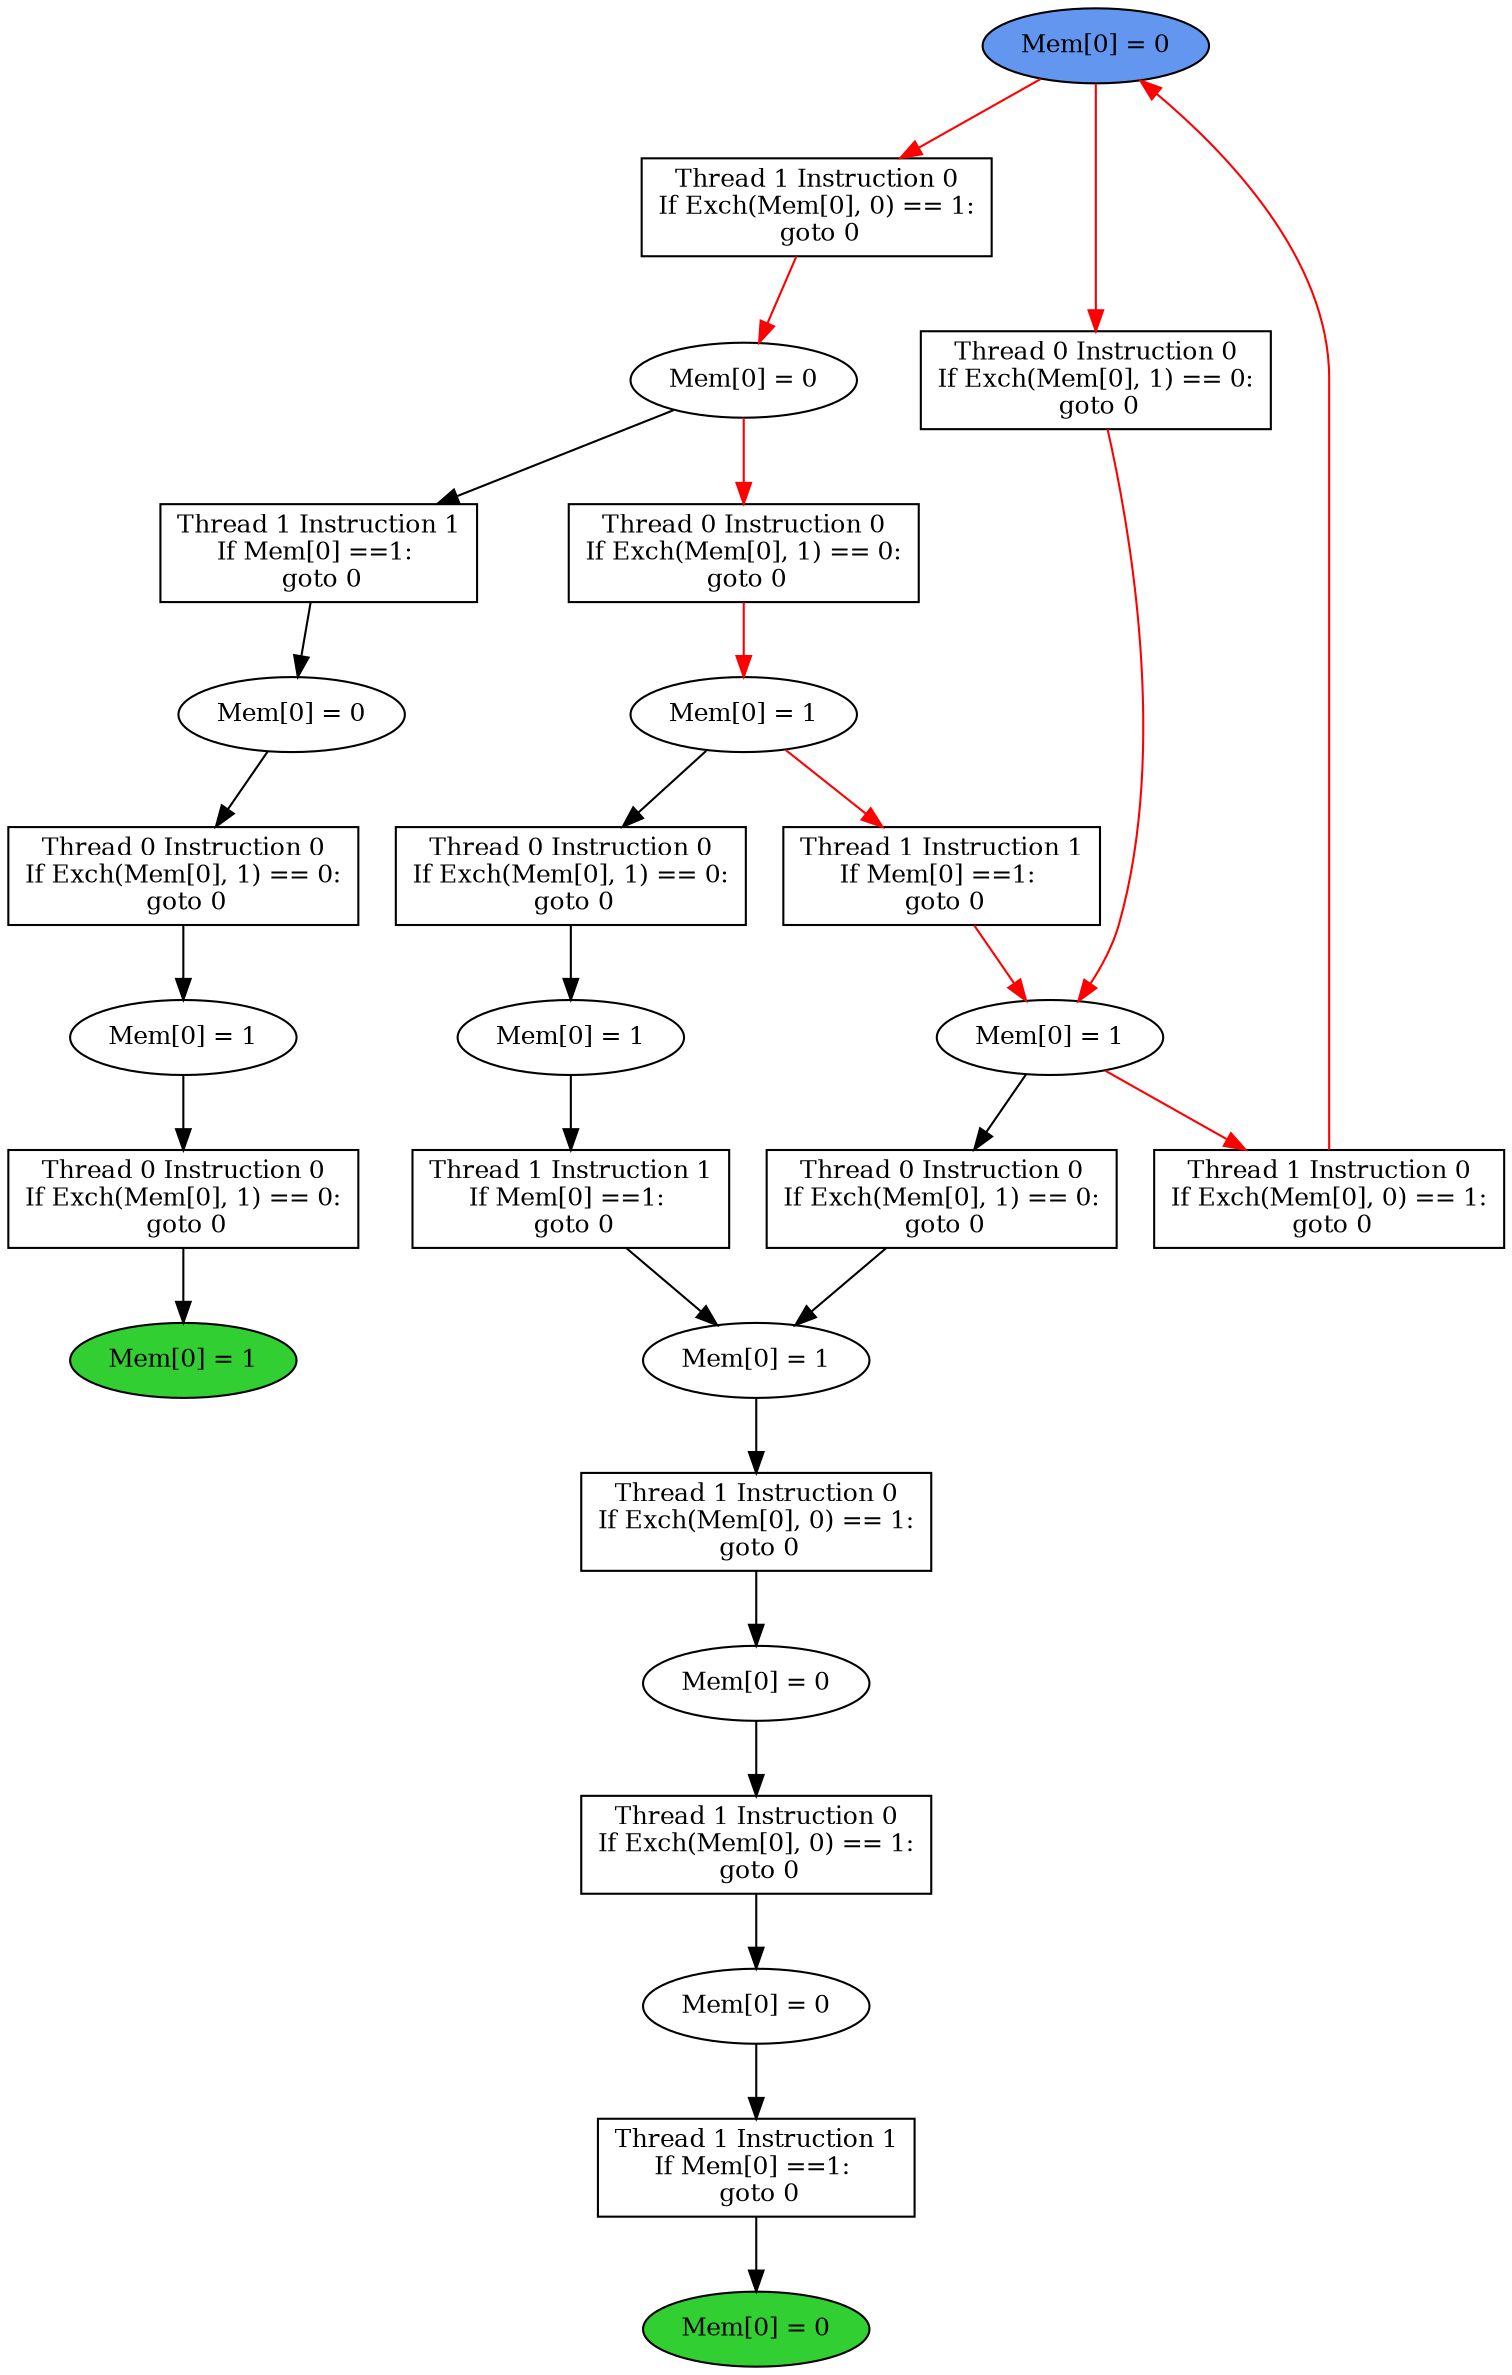 digraph "graph" {
graph [fontsize=12]
node [fontsize=12]
edge [fontsize=12]
rankdir=TB;
"N20" -> "N19" [uuid = "<A0, END0>", color = "#000000", fontcolor = "#ffffff", style = "solid", label = "", dir = "forward", weight = "1"]
"N31" -> "N30" [uuid = "<A1, S8>", color = "#ff0000", fontcolor = "#ffffff", style = "solid", label = "", dir = "forward", weight = "1"]
"N16" -> "N14" [uuid = "<A2, S7>", color = "#000000", fontcolor = "#ffffff", style = "solid", label = "", dir = "forward", weight = "1"]
"N29" -> "N27" [uuid = "<A3, S1>", color = "#ff0000", fontcolor = "#ffffff", style = "solid", label = "", dir = "forward", weight = "1"]
"N24" -> "N23" [uuid = "<A4, S0>", color = "#000000", fontcolor = "#ffffff", style = "solid", label = "", dir = "forward", weight = "1"]
"N28" -> "N27" [uuid = "<A5, S1>", color = "#ff0000", fontcolor = "#ffffff", style = "solid", label = "", dir = "forward", weight = "1"]
"N15" -> "N14" [uuid = "<A6, S7>", color = "#000000", fontcolor = "#ffffff", style = "solid", label = "", dir = "forward", weight = "1"]
"N22" -> "N21" [uuid = "<A7, S6>", color = "#000000", fontcolor = "#ffffff", style = "solid", label = "", dir = "forward", weight = "1"]
"N18" -> "N17" [uuid = "<A8, S5>", color = "#000000", fontcolor = "#ffffff", style = "solid", label = "", dir = "forward", weight = "1"]
"N13" -> "N12" [uuid = "<A9, S4>", color = "#000000", fontcolor = "#ffffff", style = "solid", label = "", dir = "forward", weight = "1"]
"N11" -> "N10" [uuid = "<A10, S3>", color = "#000000", fontcolor = "#ffffff", style = "solid", label = "", dir = "forward", weight = "1"]
"N33" -> "N32" [uuid = "<A11, S2>", color = "#ff0000", fontcolor = "#ffffff", style = "solid", label = "", dir = "forward", weight = "1"]
"N36" -> "N26" [uuid = "<A12, START$0>", color = "#ff0000", fontcolor = "#ffffff", style = "solid", label = "", dir = "back", weight = "1"]
"N9" -> "N8" [uuid = "<A13, END1>", color = "#000000", fontcolor = "#ffffff", style = "solid", label = "", dir = "forward", weight = "1"]
"N21" -> "N20" [uuid = "<A0, S6>", color = "#000000", fontcolor = "#ffffff", style = "solid", label = "", dir = "forward", weight = "1"]
"N32" -> "N31" [uuid = "<A1, S2>", color = "#ff0000", fontcolor = "#ffffff", style = "solid", label = "", dir = "forward", weight = "1"]
"N17" -> "N16" [uuid = "<A2, S5>", color = "#000000", fontcolor = "#ffffff", style = "solid", label = "", dir = "forward", weight = "1"]
"N30" -> "N29" [uuid = "<A3, S8>", color = "#ff0000", fontcolor = "#ffffff", style = "solid", label = "", dir = "forward", weight = "1"]
"N32" -> "N24" [uuid = "<A4, S2>", color = "#000000", fontcolor = "#ffffff", style = "solid", label = "", dir = "forward", weight = "1"]
"N36" -> "N28" [uuid = "<A5, START$0>", color = "#ff0000", fontcolor = "#ffffff", style = "solid", label = "", dir = "forward", weight = "1"]
"N27" -> "N15" [uuid = "<A6, S1>", color = "#000000", fontcolor = "#ffffff", style = "solid", label = "", dir = "forward", weight = "1"]
"N23" -> "N22" [uuid = "<A7, S0>", color = "#000000", fontcolor = "#ffffff", style = "solid", label = "", dir = "forward", weight = "1"]
"N30" -> "N18" [uuid = "<A8, S8>", color = "#000000", fontcolor = "#ffffff", style = "solid", label = "", dir = "forward", weight = "1"]
"N14" -> "N13" [uuid = "<A9, S7>", color = "#000000", fontcolor = "#ffffff", style = "solid", label = "", dir = "forward", weight = "1"]
"N12" -> "N11" [uuid = "<A10, S4>", color = "#000000", fontcolor = "#ffffff", style = "solid", label = "", dir = "forward", weight = "1"]
"N36" -> "N33" [uuid = "<A11, START$0>", color = "#ff0000", fontcolor = "#ffffff", style = "solid", label = "", dir = "forward", weight = "1"]
"N27" -> "N26" [uuid = "<A12, S1>", color = "#ff0000", fontcolor = "#ffffff", style = "solid", label = "", dir = "forward", weight = "1"]
"N10" -> "N9" [uuid = "<A13, S3>", color = "#000000", fontcolor = "#ffffff", style = "solid", label = "", dir = "forward", weight = "1"]
"N8" [uuid="END1", label="Mem[0] = 0", fillcolor = "#31cf31", fontcolor = "#000000", shape = "ellipse", style = "filled, solid"]
"N9" [uuid="A13", label="Thread 1 Instruction 1
If Mem[0] ==1: 
 goto 0", fillcolor = "#ffffff", fontcolor = "#000000", shape = "box", style = "filled, solid"]
"N10" [uuid="S3", label="Mem[0] = 0", fillcolor = "#ffffff", fontcolor = "#000000", shape = "ellipse", style = "filled, solid"]
"N11" [uuid="A10", label="Thread 1 Instruction 0
If Exch(Mem[0], 0) == 1:
 goto 0", fillcolor = "#ffffff", fontcolor = "#000000", shape = "box", style = "filled, solid"]
"N12" [uuid="S4", label="Mem[0] = 0", fillcolor = "#ffffff", fontcolor = "#000000", shape = "ellipse", style = "filled, solid"]
"N13" [uuid="A9", label="Thread 1 Instruction 0
If Exch(Mem[0], 0) == 1:
 goto 0", fillcolor = "#ffffff", fontcolor = "#000000", shape = "box", style = "filled, solid"]
"N14" [uuid="S7", label="Mem[0] = 1", fillcolor = "#ffffff", fontcolor = "#000000", shape = "ellipse", style = "filled, solid"]
"N15" [uuid="A6", label="Thread 0 Instruction 0
If Exch(Mem[0], 1) == 0:
 goto 0", fillcolor = "#ffffff", fontcolor = "#000000", shape = "box", style = "filled, solid"]
"N16" [uuid="A2", label="Thread 1 Instruction 1
If Mem[0] ==1: 
 goto 0", fillcolor = "#ffffff", fontcolor = "#000000", shape = "box", style = "filled, solid"]
"N17" [uuid="S5", label="Mem[0] = 1", fillcolor = "#ffffff", fontcolor = "#000000", shape = "ellipse", style = "filled, solid"]
"N18" [uuid="A8", label="Thread 0 Instruction 0
If Exch(Mem[0], 1) == 0:
 goto 0", fillcolor = "#ffffff", fontcolor = "#000000", shape = "box", style = "filled, solid"]
"N19" [uuid="END0", label="Mem[0] = 1", fillcolor = "#31cf31", fontcolor = "#000000", shape = "ellipse", style = "filled, solid"]
"N20" [uuid="A0", label="Thread 0 Instruction 0
If Exch(Mem[0], 1) == 0:
 goto 0", fillcolor = "#ffffff", fontcolor = "#000000", shape = "box", style = "filled, solid"]
"N21" [uuid="S6", label="Mem[0] = 1", fillcolor = "#ffffff", fontcolor = "#000000", shape = "ellipse", style = "filled, solid"]
"N22" [uuid="A7", label="Thread 0 Instruction 0
If Exch(Mem[0], 1) == 0:
 goto 0", fillcolor = "#ffffff", fontcolor = "#000000", shape = "box", style = "filled, solid"]
"N23" [uuid="S0", label="Mem[0] = 0", fillcolor = "#ffffff", fontcolor = "#000000", shape = "ellipse", style = "filled, solid"]
"N24" [uuid="A4", label="Thread 1 Instruction 1
If Mem[0] ==1: 
 goto 0", fillcolor = "#ffffff", fontcolor = "#000000", shape = "box", style = "filled, solid"]
"N26" [uuid="A12", label="Thread 1 Instruction 0
If Exch(Mem[0], 0) == 1:
 goto 0", fillcolor = "#ffffff", fontcolor = "#000000", shape = "box", style = "filled, solid"]
"N27" [uuid="S1", label="Mem[0] = 1", fillcolor = "#ffffff", fontcolor = "#000000", shape = "ellipse", style = "filled, solid"]
"N28" [uuid="A5", label="Thread 0 Instruction 0
If Exch(Mem[0], 1) == 0:
 goto 0", fillcolor = "#ffffff", fontcolor = "#000000", shape = "box", style = "filled, solid"]
"N29" [uuid="A3", label="Thread 1 Instruction 1
If Mem[0] ==1: 
 goto 0", fillcolor = "#ffffff", fontcolor = "#000000", shape = "box", style = "filled, solid"]
"N30" [uuid="S8", label="Mem[0] = 1", fillcolor = "#ffffff", fontcolor = "#000000", shape = "ellipse", style = "filled, solid"]
"N31" [uuid="A1", label="Thread 0 Instruction 0
If Exch(Mem[0], 1) == 0:
 goto 0", fillcolor = "#ffffff", fontcolor = "#000000", shape = "box", style = "filled, solid"]
"N32" [uuid="S2", label="Mem[0] = 0", fillcolor = "#ffffff", fontcolor = "#000000", shape = "ellipse", style = "filled, solid"]
"N33" [uuid="A11", label="Thread 1 Instruction 0
If Exch(Mem[0], 0) == 1:
 goto 0", fillcolor = "#ffffff", fontcolor = "#000000", shape = "box", style = "filled, solid"]
"N36" [uuid="START$0", label="Mem[0] = 0", fillcolor = "#6396ef", fontcolor = "#000000", shape = "ellipse", style = "filled, solid"]
}